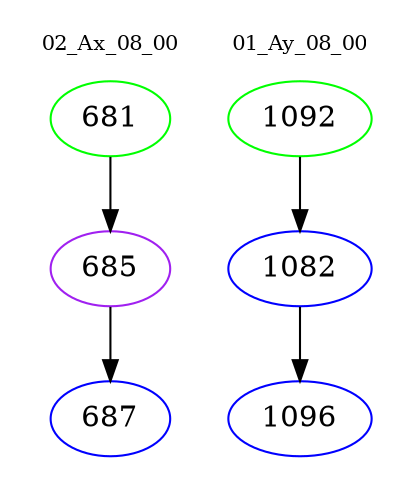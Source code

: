 digraph{
subgraph cluster_0 {
color = white
label = "02_Ax_08_00";
fontsize=10;
T0_681 [label="681", color="green"]
T0_681 -> T0_685 [color="black"]
T0_685 [label="685", color="purple"]
T0_685 -> T0_687 [color="black"]
T0_687 [label="687", color="blue"]
}
subgraph cluster_1 {
color = white
label = "01_Ay_08_00";
fontsize=10;
T1_1092 [label="1092", color="green"]
T1_1092 -> T1_1082 [color="black"]
T1_1082 [label="1082", color="blue"]
T1_1082 -> T1_1096 [color="black"]
T1_1096 [label="1096", color="blue"]
}
}
